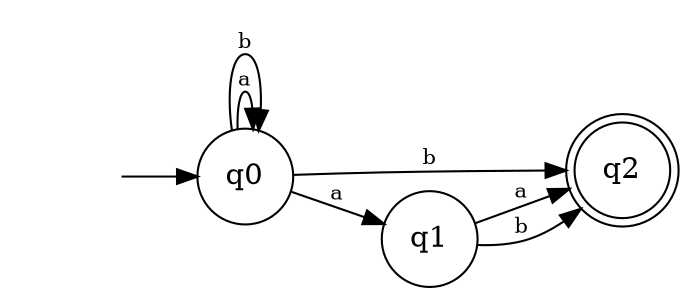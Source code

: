 digraph NFA {
    rankdir=LR;
    node [shape=circle];
    edge [fontsize=10];
    
    // Başlangıç durumu
    start [shape=none label=""];
    start -> q0;
    
    // Kabul durumları
    q2 [shape=doublecircle];

    // Geçişler
    q0 -> q0 [label="a"];
    q0 -> q0 [label="b"];
    q0 -> q1 [label="a"];
    q0 -> q2 [label="b"];
    q1 -> q2 [label="a"];
    q1 -> q2 [label="b"];
}